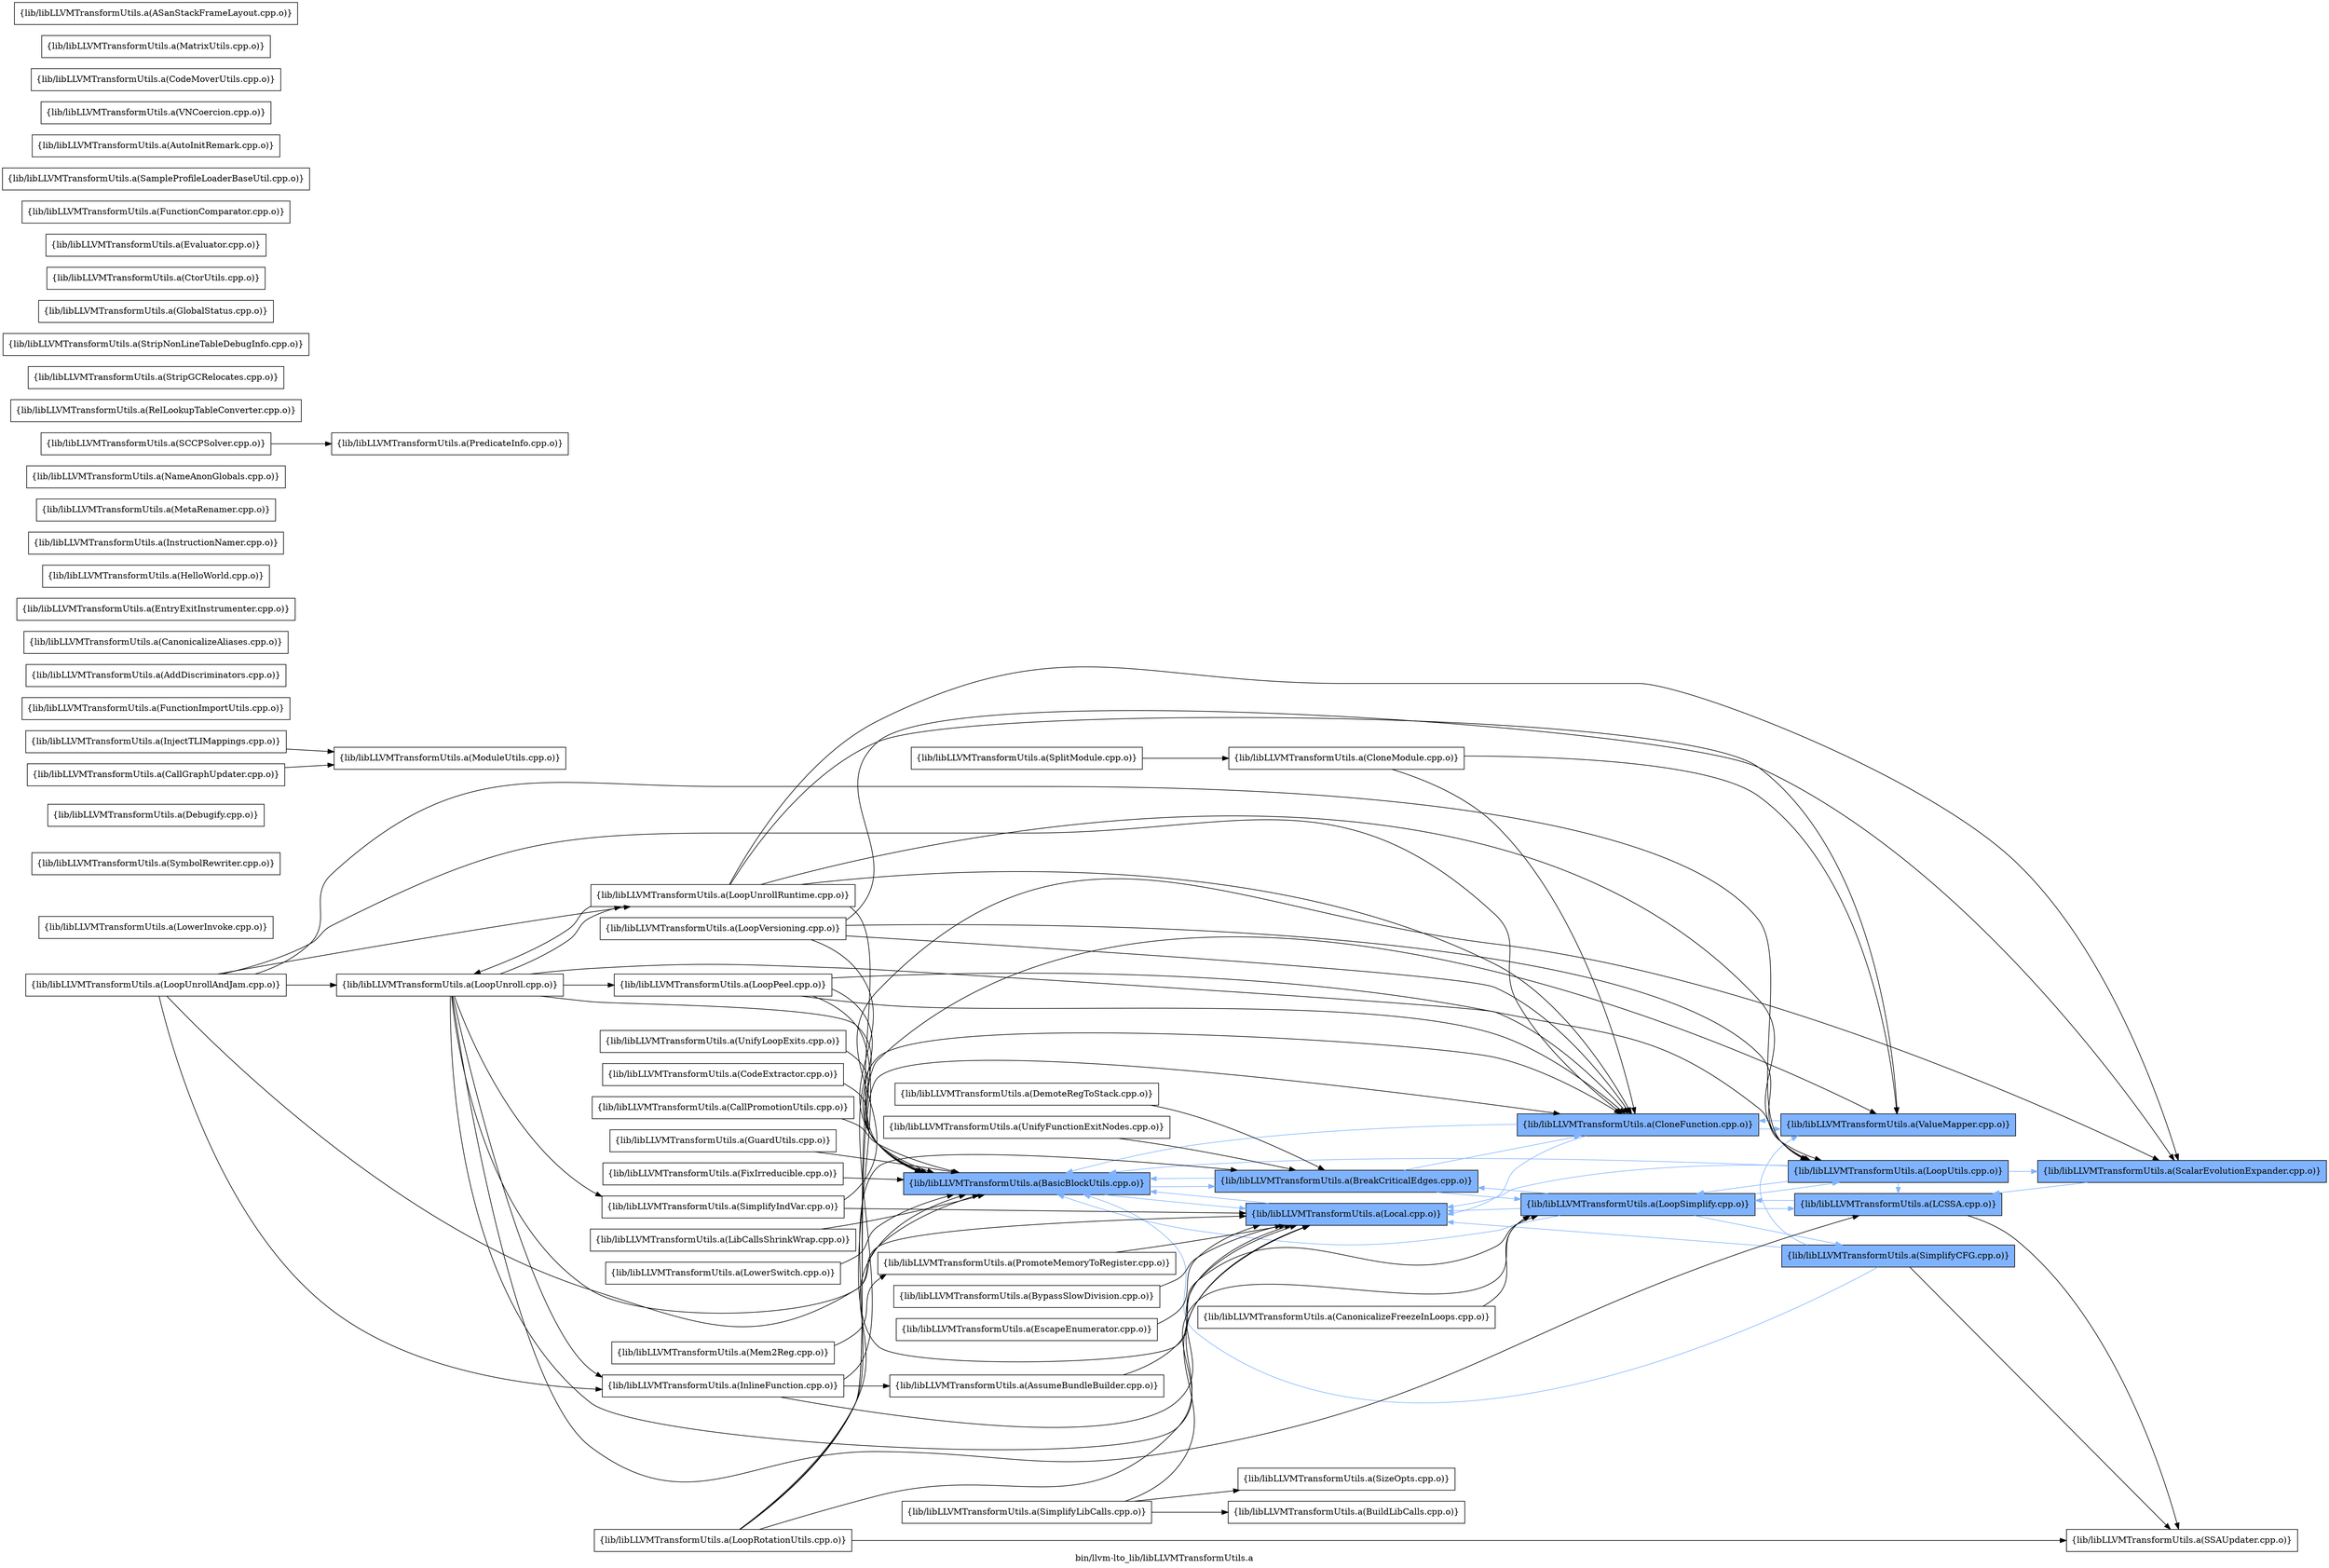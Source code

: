 digraph "bin/llvm-lto_lib/libLLVMTransformUtils.a" {
	label="bin/llvm-lto_lib/libLLVMTransformUtils.a";
	rankdir=LR;
	{ rank=same; Node0x557d850b4238;  }
	{ rank=same; Node0x557d850b43c8; Node0x557d850c4d68;  }
	{ rank=same; Node0x557d850af4b8; Node0x557d850b5ae8;  }
	{ rank=same; Node0x557d850ad488; Node0x557d850c70b8; Node0x557d850b7938; Node0x557d850bd838;  }

	Node0x557d850b4238 [shape=record,shape=box,group=1,style=filled,fillcolor="0.600000 0.5 1",label="{lib/libLLVMTransformUtils.a(BasicBlockUtils.cpp.o)}"];
	Node0x557d850b4238 -> Node0x557d850b43c8[color="0.600000 0.5 1"];
	Node0x557d850b4238 -> Node0x557d850c4d68[color="0.600000 0.5 1"];
	Node0x557d850c4d68 [shape=record,shape=box,group=1,style=filled,fillcolor="0.600000 0.5 1",label="{lib/libLLVMTransformUtils.a(Local.cpp.o)}"];
	Node0x557d850c4d68 -> Node0x557d850b4238[color="0.600000 0.5 1"];
	Node0x557d850acbc8 [shape=record,shape=box,group=0,label="{lib/libLLVMTransformUtils.a(SizeOpts.cpp.o)}"];
	Node0x557d850afa58 [shape=record,shape=box,group=0,label="{lib/libLLVMTransformUtils.a(CanonicalizeFreezeInLoops.cpp.o)}"];
	Node0x557d850afa58 -> Node0x557d850b5ae8;
	Node0x557d850b7e88 [shape=record,shape=box,group=0,label="{lib/libLLVMTransformUtils.a(LowerInvoke.cpp.o)}"];
	Node0x557d850aea18 [shape=record,shape=box,group=0,label="{lib/libLLVMTransformUtils.a(SymbolRewriter.cpp.o)}"];
	Node0x557d850b43c8 [shape=record,shape=box,group=1,style=filled,fillcolor="0.600000 0.5 1",label="{lib/libLLVMTransformUtils.a(BreakCriticalEdges.cpp.o)}"];
	Node0x557d850b43c8 -> Node0x557d850b4238[color="0.600000 0.5 1"];
	Node0x557d850b43c8 -> Node0x557d850af4b8[color="0.600000 0.5 1"];
	Node0x557d850b43c8 -> Node0x557d850b5ae8[color="0.600000 0.5 1"];
	Node0x557d850b2988 [shape=record,shape=box,group=0,label="{lib/libLLVMTransformUtils.a(BypassSlowDivision.cpp.o)}"];
	Node0x557d850b2988 -> Node0x557d850c4d68;
	Node0x557d850ac4e8 [shape=record,shape=box,group=0,label="{lib/libLLVMTransformUtils.a(SimplifyLibCalls.cpp.o)}"];
	Node0x557d850ac4e8 -> Node0x557d850b28e8;
	Node0x557d850ac4e8 -> Node0x557d850c4d68;
	Node0x557d850ac4e8 -> Node0x557d850acbc8;
	Node0x557d850b02c8 [shape=record,shape=box,group=0,label="{lib/libLLVMTransformUtils.a(Debugify.cpp.o)}"];
	Node0x557d850bd838 [shape=record,shape=box,group=1,style=filled,fillcolor="0.600000 0.5 1",label="{lib/libLLVMTransformUtils.a(SimplifyCFG.cpp.o)}"];
	Node0x557d850bd838 -> Node0x557d850b4238[color="0.600000 0.5 1"];
	Node0x557d850bd838 -> Node0x557d850c4d68[color="0.600000 0.5 1"];
	Node0x557d850bd838 -> Node0x557d850a6048;
	Node0x557d850bd838 -> Node0x557d850ad488[color="0.600000 0.5 1"];
	Node0x557d850c70b8 [shape=record,shape=box,group=1,style=filled,fillcolor="0.600000 0.5 1",label="{lib/libLLVMTransformUtils.a(LCSSA.cpp.o)}"];
	Node0x557d850c70b8 -> Node0x557d850b5ae8[color="0.600000 0.5 1"];
	Node0x557d850c70b8 -> Node0x557d850a6048;
	Node0x557d850b5ae8 [shape=record,shape=box,group=1,style=filled,fillcolor="0.600000 0.5 1",label="{lib/libLLVMTransformUtils.a(LoopSimplify.cpp.o)}"];
	Node0x557d850b5ae8 -> Node0x557d850b4238[color="0.600000 0.5 1"];
	Node0x557d850b5ae8 -> Node0x557d850b43c8[color="0.600000 0.5 1"];
	Node0x557d850b5ae8 -> Node0x557d850c70b8[color="0.600000 0.5 1"];
	Node0x557d850b5ae8 -> Node0x557d850c4d68[color="0.600000 0.5 1"];
	Node0x557d850b5ae8 -> Node0x557d850b7938[color="0.600000 0.5 1"];
	Node0x557d850b5ae8 -> Node0x557d850bd838[color="0.600000 0.5 1"];
	Node0x557d850a93d8 [shape=record,shape=box,group=1,style=filled,fillcolor="0.600000 0.5 1",label="{lib/libLLVMTransformUtils.a(ScalarEvolutionExpander.cpp.o)}"];
	Node0x557d850a93d8 -> Node0x557d850c70b8[color="0.600000 0.5 1"];
	Node0x557d850c7888 [shape=record,shape=box,group=0,label="{lib/libLLVMTransformUtils.a(InlineFunction.cpp.o)}"];
	Node0x557d850c7888 -> Node0x557d850abb38;
	Node0x557d850c7888 -> Node0x557d850af4b8;
	Node0x557d850c7888 -> Node0x557d850c4d68;
	Node0x557d850afaa8 [shape=record,shape=box,group=0,label="{lib/libLLVMTransformUtils.a(DemoteRegToStack.cpp.o)}"];
	Node0x557d850afaa8 -> Node0x557d850b43c8;
	Node0x557d850b13f8 [shape=record,shape=box,group=0,label="{lib/libLLVMTransformUtils.a(EscapeEnumerator.cpp.o)}"];
	Node0x557d850b13f8 -> Node0x557d850c4d68;
	Node0x557d850a24e8 [shape=record,shape=box,group=0,label="{lib/libLLVMTransformUtils.a(ModuleUtils.cpp.o)}"];
	Node0x557d850b7938 [shape=record,shape=box,group=1,style=filled,fillcolor="0.600000 0.5 1",label="{lib/libLLVMTransformUtils.a(LoopUtils.cpp.o)}"];
	Node0x557d850b7938 -> Node0x557d850b4238[color="0.600000 0.5 1"];
	Node0x557d850b7938 -> Node0x557d850c70b8[color="0.600000 0.5 1"];
	Node0x557d850b7938 -> Node0x557d850c4d68[color="0.600000 0.5 1"];
	Node0x557d850b7938 -> Node0x557d850b5ae8[color="0.600000 0.5 1"];
	Node0x557d850b7938 -> Node0x557d850a93d8[color="0.600000 0.5 1"];
	Node0x557d850af4b8 [shape=record,shape=box,group=1,style=filled,fillcolor="0.600000 0.5 1",label="{lib/libLLVMTransformUtils.a(CloneFunction.cpp.o)}"];
	Node0x557d850af4b8 -> Node0x557d850b4238[color="0.600000 0.5 1"];
	Node0x557d850af4b8 -> Node0x557d850c4d68[color="0.600000 0.5 1"];
	Node0x557d850af4b8 -> Node0x557d850ad488[color="0.600000 0.5 1"];
	Node0x557d850a6048 [shape=record,shape=box,group=0,label="{lib/libLLVMTransformUtils.a(SSAUpdater.cpp.o)}"];
	Node0x557d850ad488 [shape=record,shape=box,group=1,style=filled,fillcolor="0.600000 0.5 1",label="{lib/libLLVMTransformUtils.a(ValueMapper.cpp.o)}"];
	Node0x557d850ad488 -> Node0x557d850af4b8[color="0.600000 0.5 1"];
	Node0x557d850b4b98 [shape=record,shape=box,group=0,label="{lib/libLLVMTransformUtils.a(FunctionImportUtils.cpp.o)}"];
	Node0x557d850aabe8 [shape=record,shape=box,group=0,label="{lib/libLLVMTransformUtils.a(SplitModule.cpp.o)}"];
	Node0x557d850aabe8 -> Node0x557d850ab188;
	Node0x557d850a6ea8 [shape=record,shape=box,group=0,label="{lib/libLLVMTransformUtils.a(AddDiscriminators.cpp.o)}"];
	Node0x557d850abb38 [shape=record,shape=box,group=0,label="{lib/libLLVMTransformUtils.a(AssumeBundleBuilder.cpp.o)}"];
	Node0x557d850abb38 -> Node0x557d850c4d68;
	Node0x557d850b1e98 [shape=record,shape=box,group=0,label="{lib/libLLVMTransformUtils.a(CanonicalizeAliases.cpp.o)}"];
	Node0x557d850b1b78 [shape=record,shape=box,group=0,label="{lib/libLLVMTransformUtils.a(EntryExitInstrumenter.cpp.o)}"];
	Node0x557d850b3298 [shape=record,shape=box,group=0,label="{lib/libLLVMTransformUtils.a(FixIrreducible.cpp.o)}"];
	Node0x557d850b3298 -> Node0x557d850b4238;
	Node0x557d850c7b08 [shape=record,shape=box,group=0,label="{lib/libLLVMTransformUtils.a(HelloWorld.cpp.o)}"];
	Node0x557d850c7fb8 [shape=record,shape=box,group=0,label="{lib/libLLVMTransformUtils.a(InjectTLIMappings.cpp.o)}"];
	Node0x557d850c7fb8 -> Node0x557d850a24e8;
	Node0x557d850c6938 [shape=record,shape=box,group=0,label="{lib/libLLVMTransformUtils.a(InstructionNamer.cpp.o)}"];
	Node0x557d850c6c08 [shape=record,shape=box,group=0,label="{lib/libLLVMTransformUtils.a(LibCallsShrinkWrap.cpp.o)}"];
	Node0x557d850c6c08 -> Node0x557d850b4238;
	Node0x557d850b71b8 [shape=record,shape=box,group=0,label="{lib/libLLVMTransformUtils.a(LoopVersioning.cpp.o)}"];
	Node0x557d850b71b8 -> Node0x557d850b4238;
	Node0x557d850b71b8 -> Node0x557d850af4b8;
	Node0x557d850b71b8 -> Node0x557d850b7938;
	Node0x557d850b71b8 -> Node0x557d850a93d8;
	Node0x557d850b1808 [shape=record,shape=box,group=0,label="{lib/libLLVMTransformUtils.a(LowerSwitch.cpp.o)}"];
	Node0x557d850b1808 -> Node0x557d850b4238;
	Node0x557d850b1218 [shape=record,shape=box,group=0,label="{lib/libLLVMTransformUtils.a(Mem2Reg.cpp.o)}"];
	Node0x557d850b1218 -> Node0x557d850a8668;
	Node0x557d850a1f98 [shape=record,shape=box,group=0,label="{lib/libLLVMTransformUtils.a(MetaRenamer.cpp.o)}"];
	Node0x557d850a2808 [shape=record,shape=box,group=0,label="{lib/libLLVMTransformUtils.a(NameAnonGlobals.cpp.o)}"];
	Node0x557d850a83e8 [shape=record,shape=box,group=0,label="{lib/libLLVMTransformUtils.a(PredicateInfo.cpp.o)}"];
	Node0x557d850a9298 [shape=record,shape=box,group=0,label="{lib/libLLVMTransformUtils.a(RelLookupTableConverter.cpp.o)}"];
	Node0x557d850aa418 [shape=record,shape=box,group=0,label="{lib/libLLVMTransformUtils.a(StripGCRelocates.cpp.o)}"];
	Node0x557d850ab958 [shape=record,shape=box,group=0,label="{lib/libLLVMTransformUtils.a(StripNonLineTableDebugInfo.cpp.o)}"];
	Node0x557d850af1e8 [shape=record,shape=box,group=0,label="{lib/libLLVMTransformUtils.a(UnifyFunctionExitNodes.cpp.o)}"];
	Node0x557d850af1e8 -> Node0x557d850b43c8;
	Node0x557d850af5f8 [shape=record,shape=box,group=0,label="{lib/libLLVMTransformUtils.a(UnifyLoopExits.cpp.o)}"];
	Node0x557d850af5f8 -> Node0x557d850b4238;
	Node0x557d850a8668 [shape=record,shape=box,group=0,label="{lib/libLLVMTransformUtils.a(PromoteMemoryToRegister.cpp.o)}"];
	Node0x557d850a8668 -> Node0x557d850c4d68;
	Node0x557d850b1268 [shape=record,shape=box,group=0,label="{lib/libLLVMTransformUtils.a(CallGraphUpdater.cpp.o)}"];
	Node0x557d850b1268 -> Node0x557d850a24e8;
	Node0x557d850aedd8 [shape=record,shape=box,group=0,label="{lib/libLLVMTransformUtils.a(CodeExtractor.cpp.o)}"];
	Node0x557d850aedd8 -> Node0x557d850b4238;
	Node0x557d850b4dc8 [shape=record,shape=box,group=0,label="{lib/libLLVMTransformUtils.a(GlobalStatus.cpp.o)}"];
	Node0x557d850b0b88 [shape=record,shape=box,group=0,label="{lib/libLLVMTransformUtils.a(CtorUtils.cpp.o)}"];
	Node0x557d850b0c78 [shape=record,shape=box,group=0,label="{lib/libLLVMTransformUtils.a(Evaluator.cpp.o)}"];
	Node0x557d850b28e8 [shape=record,shape=box,group=0,label="{lib/libLLVMTransformUtils.a(BuildLibCalls.cpp.o)}"];
	Node0x557d850b10d8 [shape=record,shape=box,group=0,label="{lib/libLLVMTransformUtils.a(CallPromotionUtils.cpp.o)}"];
	Node0x557d850b10d8 -> Node0x557d850b4238;
	Node0x557d850b2848 [shape=record,shape=box,group=0,label="{lib/libLLVMTransformUtils.a(FunctionComparator.cpp.o)}"];
	Node0x557d850a64a8 [shape=record,shape=box,group=0,label="{lib/libLLVMTransformUtils.a(SampleProfileLoaderBaseUtil.cpp.o)}"];
	Node0x557d850b3798 [shape=record,shape=box,group=0,label="{lib/libLLVMTransformUtils.a(AutoInitRemark.cpp.o)}"];
	Node0x557d850b5b38 [shape=record,shape=box,group=0,label="{lib/libLLVMTransformUtils.a(GuardUtils.cpp.o)}"];
	Node0x557d850b5b38 -> Node0x557d850b4238;
	Node0x557d850ae1a8 [shape=record,shape=box,group=0,label="{lib/libLLVMTransformUtils.a(VNCoercion.cpp.o)}"];
	Node0x557d850abdb8 [shape=record,shape=box,group=0,label="{lib/libLLVMTransformUtils.a(SimplifyIndVar.cpp.o)}"];
	Node0x557d850abdb8 -> Node0x557d850c4d68;
	Node0x557d850abdb8 -> Node0x557d850a93d8;
	Node0x557d850aeba8 [shape=record,shape=box,group=0,label="{lib/libLLVMTransformUtils.a(CodeMoverUtils.cpp.o)}"];
	Node0x557d850c5e48 [shape=record,shape=box,group=0,label="{lib/libLLVMTransformUtils.a(LoopPeel.cpp.o)}"];
	Node0x557d850c5e48 -> Node0x557d850b4238;
	Node0x557d850c5e48 -> Node0x557d850af4b8;
	Node0x557d850c5e48 -> Node0x557d850b5ae8;
	Node0x557d850c5e48 -> Node0x557d850b7938;
	Node0x557d850b4f08 [shape=record,shape=box,group=0,label="{lib/libLLVMTransformUtils.a(LoopRotationUtils.cpp.o)}"];
	Node0x557d850b4f08 -> Node0x557d850b4238;
	Node0x557d850b4f08 -> Node0x557d850b43c8;
	Node0x557d850b4f08 -> Node0x557d850af4b8;
	Node0x557d850b4f08 -> Node0x557d850c4d68;
	Node0x557d850b4f08 -> Node0x557d850a6048;
	Node0x557d850b4f08 -> Node0x557d850ad488;
	Node0x557d850b5368 [shape=record,shape=box,group=0,label="{lib/libLLVMTransformUtils.a(LoopUnroll.cpp.o)}"];
	Node0x557d850b5368 -> Node0x557d850b4238;
	Node0x557d850b5368 -> Node0x557d850af4b8;
	Node0x557d850b5368 -> Node0x557d850c7888;
	Node0x557d850b5368 -> Node0x557d850c70b8;
	Node0x557d850b5368 -> Node0x557d850c4d68;
	Node0x557d850b5368 -> Node0x557d850c5e48;
	Node0x557d850b5368 -> Node0x557d850b5ae8;
	Node0x557d850b5368 -> Node0x557d850b9468;
	Node0x557d850b5368 -> Node0x557d850abdb8;
	Node0x557d850b8608 [shape=record,shape=box,group=0,label="{lib/libLLVMTransformUtils.a(LoopUnrollAndJam.cpp.o)}"];
	Node0x557d850b8608 -> Node0x557d850b4238;
	Node0x557d850b8608 -> Node0x557d850af4b8;
	Node0x557d850b8608 -> Node0x557d850c7888;
	Node0x557d850b8608 -> Node0x557d850b5368;
	Node0x557d850b8608 -> Node0x557d850b9468;
	Node0x557d850b8608 -> Node0x557d850b7938;
	Node0x557d850b20c8 [shape=record,shape=box,group=0,label="{lib/libLLVMTransformUtils.a(MatrixUtils.cpp.o)}"];
	Node0x557d850aa058 [shape=record,shape=box,group=0,label="{lib/libLLVMTransformUtils.a(SCCPSolver.cpp.o)}"];
	Node0x557d850aa058 -> Node0x557d850a83e8;
	Node0x557d850ab368 [shape=record,shape=box,group=0,label="{lib/libLLVMTransformUtils.a(ASanStackFrameLayout.cpp.o)}"];
	Node0x557d850b9468 [shape=record,shape=box,group=0,label="{lib/libLLVMTransformUtils.a(LoopUnrollRuntime.cpp.o)}"];
	Node0x557d850b9468 -> Node0x557d850b4238;
	Node0x557d850b9468 -> Node0x557d850af4b8;
	Node0x557d850b9468 -> Node0x557d850b5368;
	Node0x557d850b9468 -> Node0x557d850b7938;
	Node0x557d850b9468 -> Node0x557d850a93d8;
	Node0x557d850b9468 -> Node0x557d850ad488;
	Node0x557d850ab188 [shape=record,shape=box,group=0,label="{lib/libLLVMTransformUtils.a(CloneModule.cpp.o)}"];
	Node0x557d850ab188 -> Node0x557d850af4b8;
	Node0x557d850ab188 -> Node0x557d850ad488;
}

